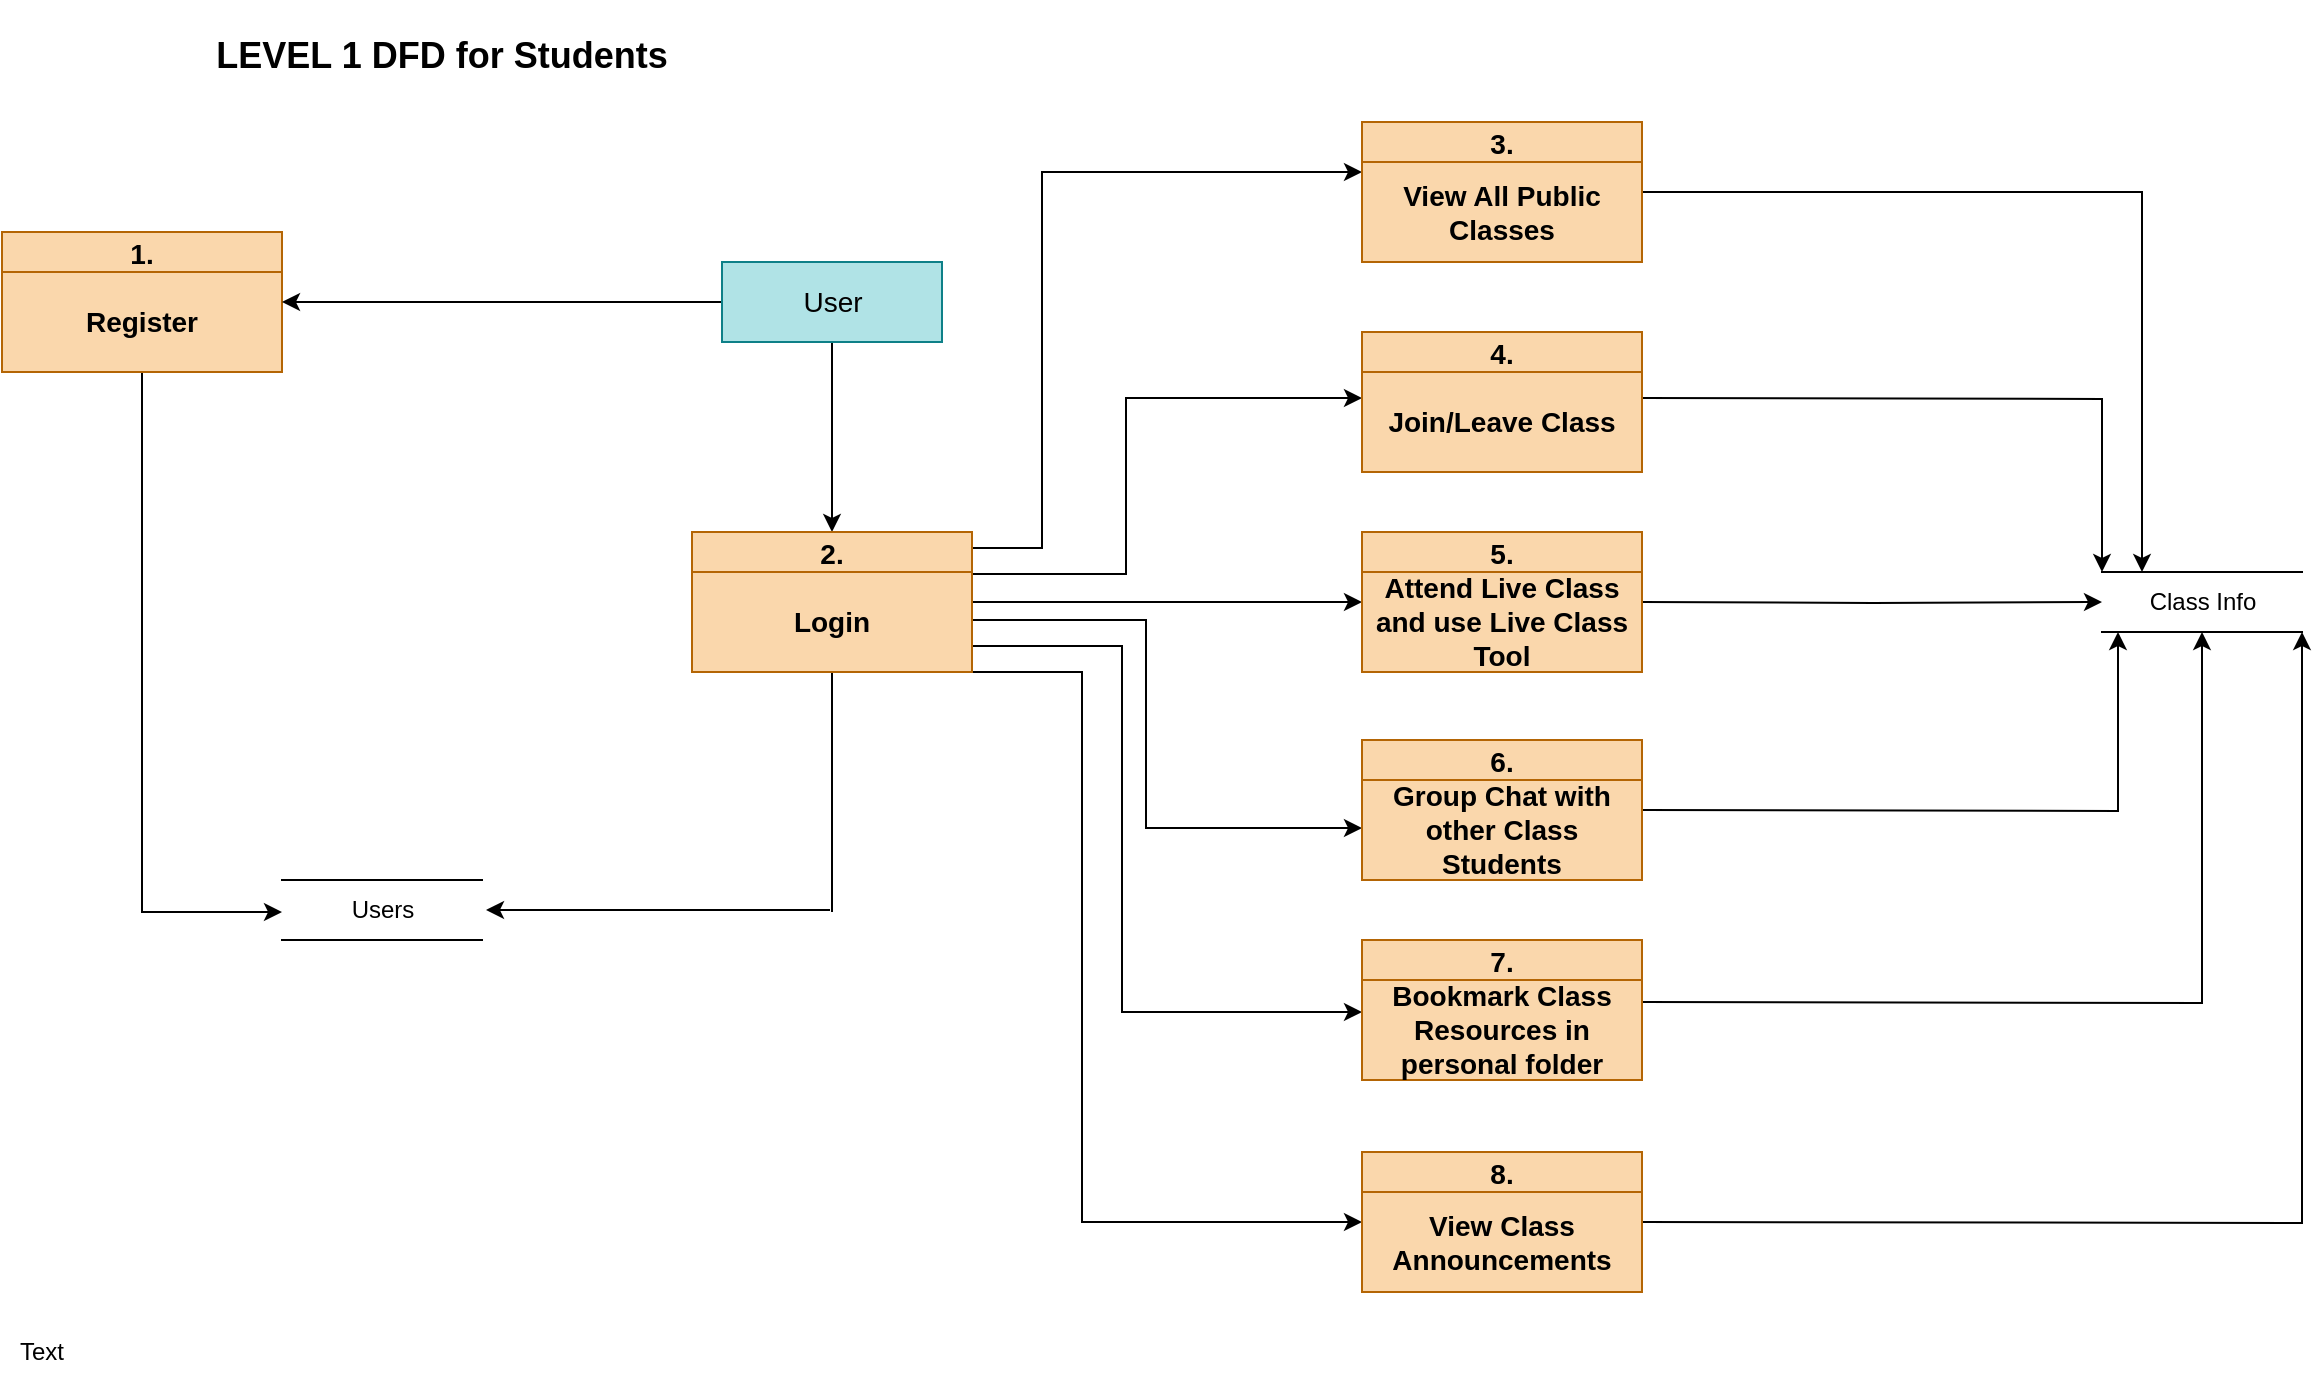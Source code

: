 <mxfile version="12.1.3" type="device" pages="1"><diagram id="PbhyZNCJbdlIfdxW2IGl" name="Page-1"><mxGraphModel dx="1088" dy="514" grid="1" gridSize="10" guides="1" tooltips="1" connect="1" arrows="1" fold="1" page="1" pageScale="1" pageWidth="850" pageHeight="1100" math="0" shadow="0"><root><mxCell id="0"/><mxCell id="1" parent="0"/><mxCell id="pr5V5PWw68x_IgM9k-3A-8" style="edgeStyle=orthogonalEdgeStyle;rounded=0;orthogonalLoop=1;jettySize=auto;html=1;exitX=0.5;exitY=1;exitDx=0;exitDy=0;" edge="1" parent="1" source="pr5V5PWw68x_IgM9k-3A-3" target="pr5V5PWw68x_IgM9k-3A-13"><mxGeometry relative="1" as="geometry"><mxPoint x="160" y="520" as="targetPoint"/><Array as="points"><mxPoint x="90" y="520"/></Array></mxGeometry></mxCell><mxCell id="pr5V5PWw68x_IgM9k-3A-3" value="1." style="swimlane;fontStyle=1;childLayout=stackLayout;horizontal=1;startSize=20;fillColor=#fad7ac;horizontalStack=0;resizeParent=1;resizeParentMax=0;resizeLast=0;collapsible=0;marginBottom=0;swimlaneFillColor=#ffffff;fontSize=14;strokeColor=#b46504;" vertex="1" parent="1"><mxGeometry x="20" y="180" width="140" height="70" as="geometry"/></mxCell><mxCell id="pr5V5PWw68x_IgM9k-3A-58" value="&lt;b&gt;&lt;font style=&quot;font-size: 14px&quot;&gt;Register&lt;/font&gt;&lt;/b&gt;" style="text;html=1;strokeColor=#b46504;fillColor=#fad7ac;align=center;verticalAlign=middle;whiteSpace=wrap;rounded=0;" vertex="1" parent="pr5V5PWw68x_IgM9k-3A-3"><mxGeometry y="20" width="140" height="50" as="geometry"/></mxCell><mxCell id="pr5V5PWw68x_IgM9k-3A-6" style="edgeStyle=orthogonalEdgeStyle;rounded=0;orthogonalLoop=1;jettySize=auto;html=1;entryX=1;entryY=0.5;entryDx=0;entryDy=0;" edge="1" parent="1" source="pr5V5PWw68x_IgM9k-3A-4" target="pr5V5PWw68x_IgM9k-3A-3"><mxGeometry relative="1" as="geometry"/></mxCell><mxCell id="pr5V5PWw68x_IgM9k-3A-14" style="edgeStyle=orthogonalEdgeStyle;rounded=0;orthogonalLoop=1;jettySize=auto;html=1;exitX=0.5;exitY=1;exitDx=0;exitDy=0;" edge="1" parent="1" source="pr5V5PWw68x_IgM9k-3A-4"><mxGeometry relative="1" as="geometry"><mxPoint x="435" y="330" as="targetPoint"/></mxGeometry></mxCell><mxCell id="pr5V5PWw68x_IgM9k-3A-4" value="&lt;font style=&quot;font-size: 14px&quot;&gt;User&lt;/font&gt;" style="html=1;dashed=0;whitespace=wrap;fillColor=#b0e3e6;strokeColor=#0e8088;" vertex="1" parent="1"><mxGeometry x="380" y="195" width="110" height="40" as="geometry"/></mxCell><mxCell id="pr5V5PWw68x_IgM9k-3A-13" value="Users" style="html=1;dashed=0;whitespace=wrap;shape=partialRectangle;right=0;left=0;fillColor=none;" vertex="1" parent="1"><mxGeometry x="160" y="504" width="100" height="30" as="geometry"/></mxCell><mxCell id="pr5V5PWw68x_IgM9k-3A-22" value="" style="edgeStyle=orthogonalEdgeStyle;rounded=0;orthogonalLoop=1;jettySize=auto;html=1;" edge="1" parent="1"><mxGeometry relative="1" as="geometry"><mxPoint x="505" y="365" as="sourcePoint"/><mxPoint x="700" y="365" as="targetPoint"/></mxGeometry></mxCell><mxCell id="pr5V5PWw68x_IgM9k-3A-42" style="edgeStyle=orthogonalEdgeStyle;rounded=0;orthogonalLoop=1;jettySize=auto;html=1;entryX=0;entryY=0.5;entryDx=0;entryDy=0;" edge="1" parent="1" target="pr5V5PWw68x_IgM9k-3A-39"><mxGeometry relative="1" as="geometry"><mxPoint x="840" y="365" as="sourcePoint"/></mxGeometry></mxCell><mxCell id="pr5V5PWw68x_IgM9k-3A-19" value="" style="endArrow=classic;html=1;" edge="1" parent="1"><mxGeometry width="50" height="50" relative="1" as="geometry"><mxPoint x="434" y="519" as="sourcePoint"/><mxPoint x="262" y="519" as="targetPoint"/></mxGeometry></mxCell><mxCell id="pr5V5PWw68x_IgM9k-3A-20" value="" style="endArrow=none;html=1;entryX=0.5;entryY=1;entryDx=0;entryDy=0;" edge="1" parent="1"><mxGeometry width="50" height="50" relative="1" as="geometry"><mxPoint x="435" y="520" as="sourcePoint"/><mxPoint x="435" y="400" as="targetPoint"/></mxGeometry></mxCell><mxCell id="pr5V5PWw68x_IgM9k-3A-40" style="edgeStyle=orthogonalEdgeStyle;rounded=0;orthogonalLoop=1;jettySize=auto;html=1;exitX=1;exitY=0.5;exitDx=0;exitDy=0;entryX=0.2;entryY=0;entryDx=0;entryDy=0;entryPerimeter=0;" edge="1" parent="1" target="pr5V5PWw68x_IgM9k-3A-39"><mxGeometry relative="1" as="geometry"><mxPoint x="1090" y="160" as="targetPoint"/><mxPoint x="840" y="160" as="sourcePoint"/><Array as="points"><mxPoint x="1090" y="160"/></Array></mxGeometry></mxCell><mxCell id="pr5V5PWw68x_IgM9k-3A-41" style="edgeStyle=orthogonalEdgeStyle;rounded=0;orthogonalLoop=1;jettySize=auto;html=1;exitX=1;exitY=0.5;exitDx=0;exitDy=0;entryX=0;entryY=0;entryDx=0;entryDy=0;" edge="1" parent="1" target="pr5V5PWw68x_IgM9k-3A-39"><mxGeometry relative="1" as="geometry"><mxPoint x="1070" y="263" as="targetPoint"/><mxPoint x="840" y="263" as="sourcePoint"/></mxGeometry></mxCell><mxCell id="pr5V5PWw68x_IgM9k-3A-43" style="edgeStyle=orthogonalEdgeStyle;rounded=0;orthogonalLoop=1;jettySize=auto;html=1;entryX=0.08;entryY=1;entryDx=0;entryDy=0;entryPerimeter=0;" edge="1" parent="1" target="pr5V5PWw68x_IgM9k-3A-39"><mxGeometry relative="1" as="geometry"><mxPoint x="1080" y="469" as="targetPoint"/><mxPoint x="840" y="469" as="sourcePoint"/></mxGeometry></mxCell><mxCell id="pr5V5PWw68x_IgM9k-3A-44" style="edgeStyle=orthogonalEdgeStyle;rounded=0;orthogonalLoop=1;jettySize=auto;html=1;exitX=1;exitY=0.5;exitDx=0;exitDy=0;entryX=0.5;entryY=1;entryDx=0;entryDy=0;" edge="1" parent="1" target="pr5V5PWw68x_IgM9k-3A-39"><mxGeometry relative="1" as="geometry"><mxPoint x="1120" y="565" as="targetPoint"/><mxPoint x="840" y="565" as="sourcePoint"/></mxGeometry></mxCell><mxCell id="pr5V5PWw68x_IgM9k-3A-45" style="edgeStyle=orthogonalEdgeStyle;rounded=0;orthogonalLoop=1;jettySize=auto;html=1;entryX=1;entryY=1;entryDx=0;entryDy=0;" edge="1" parent="1" target="pr5V5PWw68x_IgM9k-3A-39"><mxGeometry relative="1" as="geometry"><mxPoint x="1170" y="675" as="targetPoint"/><mxPoint x="840" y="675" as="sourcePoint"/></mxGeometry></mxCell><mxCell id="pr5V5PWw68x_IgM9k-3A-39" value="Class Info" style="html=1;dashed=0;whitespace=wrap;shape=partialRectangle;right=0;left=0;fillColor=none;" vertex="1" parent="1"><mxGeometry x="1070" y="350" width="100" height="30" as="geometry"/></mxCell><mxCell id="pr5V5PWw68x_IgM9k-3A-51" style="edgeStyle=orthogonalEdgeStyle;rounded=0;orthogonalLoop=1;jettySize=auto;html=1;exitX=0.857;exitY=0.286;exitDx=0;exitDy=0;exitPerimeter=0;" edge="1" parent="1"><mxGeometry relative="1" as="geometry"><mxPoint x="700" y="263" as="targetPoint"/><mxPoint x="505" y="353" as="sourcePoint"/><Array as="points"><mxPoint x="505" y="351"/><mxPoint x="582" y="351"/><mxPoint x="582" y="263"/></Array></mxGeometry></mxCell><mxCell id="pr5V5PWw68x_IgM9k-3A-52" style="edgeStyle=orthogonalEdgeStyle;rounded=0;orthogonalLoop=1;jettySize=auto;html=1;exitX=0.857;exitY=0.286;exitDx=0;exitDy=0;exitPerimeter=0;" edge="1" parent="1"><mxGeometry relative="1" as="geometry"><mxPoint x="700" y="150" as="targetPoint"/><mxPoint x="505" y="340" as="sourcePoint"/><Array as="points"><mxPoint x="505" y="338"/><mxPoint x="540" y="338"/><mxPoint x="540" y="150"/></Array></mxGeometry></mxCell><mxCell id="pr5V5PWw68x_IgM9k-3A-53" style="edgeStyle=orthogonalEdgeStyle;rounded=0;orthogonalLoop=1;jettySize=auto;html=1;" edge="1" parent="1"><mxGeometry relative="1" as="geometry"><mxPoint x="700" y="478" as="targetPoint"/><mxPoint x="504" y="374" as="sourcePoint"/><Array as="points"><mxPoint x="515" y="374"/><mxPoint x="592" y="374"/><mxPoint x="592" y="478"/></Array></mxGeometry></mxCell><mxCell id="pr5V5PWw68x_IgM9k-3A-56" style="edgeStyle=orthogonalEdgeStyle;rounded=0;orthogonalLoop=1;jettySize=auto;html=1;exitX=1;exitY=0.75;exitDx=0;exitDy=0;" edge="1" parent="1"><mxGeometry relative="1" as="geometry"><mxPoint x="700" y="570" as="targetPoint"/><mxPoint x="505" y="380" as="sourcePoint"/><Array as="points"><mxPoint x="505" y="387"/><mxPoint x="580" y="387"/><mxPoint x="580" y="570"/></Array></mxGeometry></mxCell><mxCell id="pr5V5PWw68x_IgM9k-3A-57" style="edgeStyle=orthogonalEdgeStyle;rounded=0;orthogonalLoop=1;jettySize=auto;html=1;" edge="1" parent="1"><mxGeometry relative="1" as="geometry"><mxPoint x="700" y="675" as="targetPoint"/><mxPoint x="500" y="400" as="sourcePoint"/><Array as="points"><mxPoint x="500" y="400"/><mxPoint x="560" y="400"/><mxPoint x="560" y="675"/></Array></mxGeometry></mxCell><mxCell id="pr5V5PWw68x_IgM9k-3A-59" value="Text" style="text;html=1;strokeColor=none;fillColor=none;align=center;verticalAlign=middle;whiteSpace=wrap;rounded=0;" vertex="1" parent="1"><mxGeometry x="20" y="730" width="40" height="20" as="geometry"/></mxCell><mxCell id="pr5V5PWw68x_IgM9k-3A-63" value="2." style="swimlane;fontStyle=1;childLayout=stackLayout;horizontal=1;startSize=20;fillColor=#fad7ac;horizontalStack=0;resizeParent=1;resizeParentMax=0;resizeLast=0;collapsible=0;marginBottom=0;swimlaneFillColor=#ffffff;fontSize=14;strokeColor=#b46504;" vertex="1" parent="1"><mxGeometry x="365" y="330" width="140" height="70" as="geometry"/></mxCell><mxCell id="pr5V5PWw68x_IgM9k-3A-64" value="&lt;b&gt;&lt;font style=&quot;font-size: 14px&quot;&gt;Login&lt;/font&gt;&lt;/b&gt;" style="text;html=1;strokeColor=#b46504;fillColor=#fad7ac;align=center;verticalAlign=middle;whiteSpace=wrap;rounded=0;" vertex="1" parent="pr5V5PWw68x_IgM9k-3A-63"><mxGeometry y="20" width="140" height="50" as="geometry"/></mxCell><mxCell id="pr5V5PWw68x_IgM9k-3A-66" value="3." style="swimlane;fontStyle=1;childLayout=stackLayout;horizontal=1;startSize=20;fillColor=#fad7ac;horizontalStack=0;resizeParent=1;resizeParentMax=0;resizeLast=0;collapsible=0;marginBottom=0;swimlaneFillColor=#ffffff;fontSize=14;strokeColor=#b46504;" vertex="1" parent="1"><mxGeometry x="700" y="125" width="140" height="70" as="geometry"/></mxCell><mxCell id="pr5V5PWw68x_IgM9k-3A-67" value="&lt;b&gt;&lt;font style=&quot;font-size: 14px&quot;&gt;View All Public Classes&lt;/font&gt;&lt;/b&gt;" style="text;html=1;strokeColor=#b46504;fillColor=#fad7ac;align=center;verticalAlign=middle;whiteSpace=wrap;rounded=0;" vertex="1" parent="pr5V5PWw68x_IgM9k-3A-66"><mxGeometry y="20" width="140" height="50" as="geometry"/></mxCell><mxCell id="pr5V5PWw68x_IgM9k-3A-68" value="4." style="swimlane;fontStyle=1;childLayout=stackLayout;horizontal=1;startSize=20;fillColor=#fad7ac;horizontalStack=0;resizeParent=1;resizeParentMax=0;resizeLast=0;collapsible=0;marginBottom=0;swimlaneFillColor=#ffffff;fontSize=14;strokeColor=#b46504;" vertex="1" parent="1"><mxGeometry x="700" y="230" width="140" height="70" as="geometry"/></mxCell><mxCell id="pr5V5PWw68x_IgM9k-3A-69" value="&lt;b&gt;&lt;font style=&quot;font-size: 14px&quot;&gt;Join/Leave Class&lt;/font&gt;&lt;/b&gt;" style="text;html=1;strokeColor=#b46504;fillColor=#fad7ac;align=center;verticalAlign=middle;whiteSpace=wrap;rounded=0;" vertex="1" parent="pr5V5PWw68x_IgM9k-3A-68"><mxGeometry y="20" width="140" height="50" as="geometry"/></mxCell><mxCell id="pr5V5PWw68x_IgM9k-3A-70" value="5." style="swimlane;fontStyle=1;childLayout=stackLayout;horizontal=1;startSize=20;fillColor=#fad7ac;horizontalStack=0;resizeParent=1;resizeParentMax=0;resizeLast=0;collapsible=0;marginBottom=0;swimlaneFillColor=#ffffff;fontSize=14;strokeColor=#b46504;" vertex="1" parent="1"><mxGeometry x="700" y="330" width="140" height="70" as="geometry"/></mxCell><mxCell id="pr5V5PWw68x_IgM9k-3A-71" value="&lt;span style=&quot;font-size: 14px&quot;&gt;&lt;b&gt;Attend Live Class and use Live Class Tool&lt;/b&gt;&lt;/span&gt;" style="text;html=1;strokeColor=#b46504;fillColor=#fad7ac;align=center;verticalAlign=middle;whiteSpace=wrap;rounded=0;" vertex="1" parent="pr5V5PWw68x_IgM9k-3A-70"><mxGeometry y="20" width="140" height="50" as="geometry"/></mxCell><mxCell id="pr5V5PWw68x_IgM9k-3A-72" value="6." style="swimlane;fontStyle=1;childLayout=stackLayout;horizontal=1;startSize=20;fillColor=#fad7ac;horizontalStack=0;resizeParent=1;resizeParentMax=0;resizeLast=0;collapsible=0;marginBottom=0;swimlaneFillColor=#ffffff;fontSize=14;strokeColor=#b46504;" vertex="1" parent="1"><mxGeometry x="700" y="434" width="140" height="70" as="geometry"/></mxCell><mxCell id="pr5V5PWw68x_IgM9k-3A-73" value="&lt;b&gt;&lt;font style=&quot;font-size: 14px&quot;&gt;Group Chat with other Class Students&lt;/font&gt;&lt;/b&gt;" style="text;html=1;strokeColor=#b46504;fillColor=#fad7ac;align=center;verticalAlign=middle;whiteSpace=wrap;rounded=0;" vertex="1" parent="pr5V5PWw68x_IgM9k-3A-72"><mxGeometry y="20" width="140" height="50" as="geometry"/></mxCell><mxCell id="pr5V5PWw68x_IgM9k-3A-74" value="7." style="swimlane;fontStyle=1;childLayout=stackLayout;horizontal=1;startSize=20;fillColor=#fad7ac;horizontalStack=0;resizeParent=1;resizeParentMax=0;resizeLast=0;collapsible=0;marginBottom=0;swimlaneFillColor=#ffffff;fontSize=14;strokeColor=#b46504;" vertex="1" parent="1"><mxGeometry x="700" y="534" width="140" height="70" as="geometry"/></mxCell><mxCell id="pr5V5PWw68x_IgM9k-3A-75" value="&lt;b&gt;&lt;font style=&quot;font-size: 14px&quot;&gt;Bookmark Class Resources in personal folder&lt;/font&gt;&lt;/b&gt;" style="text;html=1;strokeColor=#b46504;fillColor=#fad7ac;align=center;verticalAlign=middle;whiteSpace=wrap;rounded=0;" vertex="1" parent="pr5V5PWw68x_IgM9k-3A-74"><mxGeometry y="20" width="140" height="50" as="geometry"/></mxCell><mxCell id="pr5V5PWw68x_IgM9k-3A-76" value="8." style="swimlane;fontStyle=1;childLayout=stackLayout;horizontal=1;startSize=20;fillColor=#fad7ac;horizontalStack=0;resizeParent=1;resizeParentMax=0;resizeLast=0;collapsible=0;marginBottom=0;swimlaneFillColor=#ffffff;fontSize=14;strokeColor=#b46504;" vertex="1" parent="1"><mxGeometry x="700" y="640" width="140" height="70" as="geometry"/></mxCell><mxCell id="pr5V5PWw68x_IgM9k-3A-77" value="&lt;b&gt;&lt;font style=&quot;font-size: 14px&quot;&gt;View Class Announcements&lt;/font&gt;&lt;/b&gt;" style="text;html=1;strokeColor=#b46504;fillColor=#fad7ac;align=center;verticalAlign=middle;whiteSpace=wrap;rounded=0;" vertex="1" parent="pr5V5PWw68x_IgM9k-3A-76"><mxGeometry y="20" width="140" height="50" as="geometry"/></mxCell><mxCell id="pr5V5PWw68x_IgM9k-3A-80" value="&lt;font style=&quot;font-size: 18px&quot;&gt;&lt;b&gt;LEVEL 1 DFD for Students&lt;/b&gt;&lt;/font&gt;" style="text;html=1;strokeColor=none;fillColor=none;align=center;verticalAlign=middle;whiteSpace=wrap;rounded=0;fontSize=14;" vertex="1" parent="1"><mxGeometry x="120" y="64" width="240" height="56" as="geometry"/></mxCell></root></mxGraphModel></diagram></mxfile>